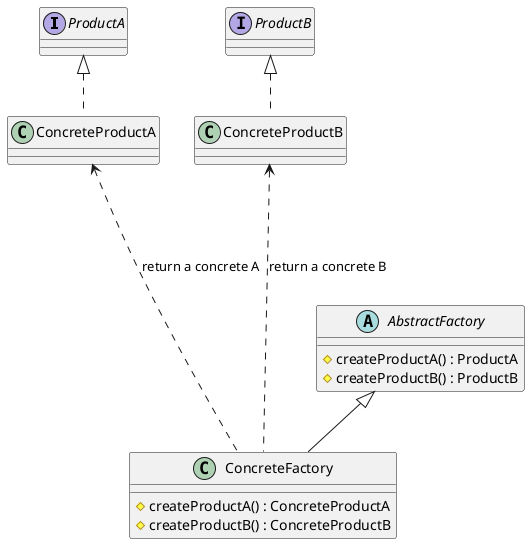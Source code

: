 @startuml
'https://plantuml.com/class-diagram

interface ProductA
class ConcreteProductA implements ProductA
interface ProductB
class ConcreteProductB implements ProductB

abstract class AbstractFactory {
# createProductA() : ProductA
# createProductB() : ProductB
}

class ConcreteFactory extends AbstractFactory {
# createProductA() : ConcreteProductA
# createProductB() : ConcreteProductB
}

ConcreteProductA <.... ConcreteFactory : return a concrete A
ConcreteProductB <.... ConcreteFactory : return a concrete B

@enduml